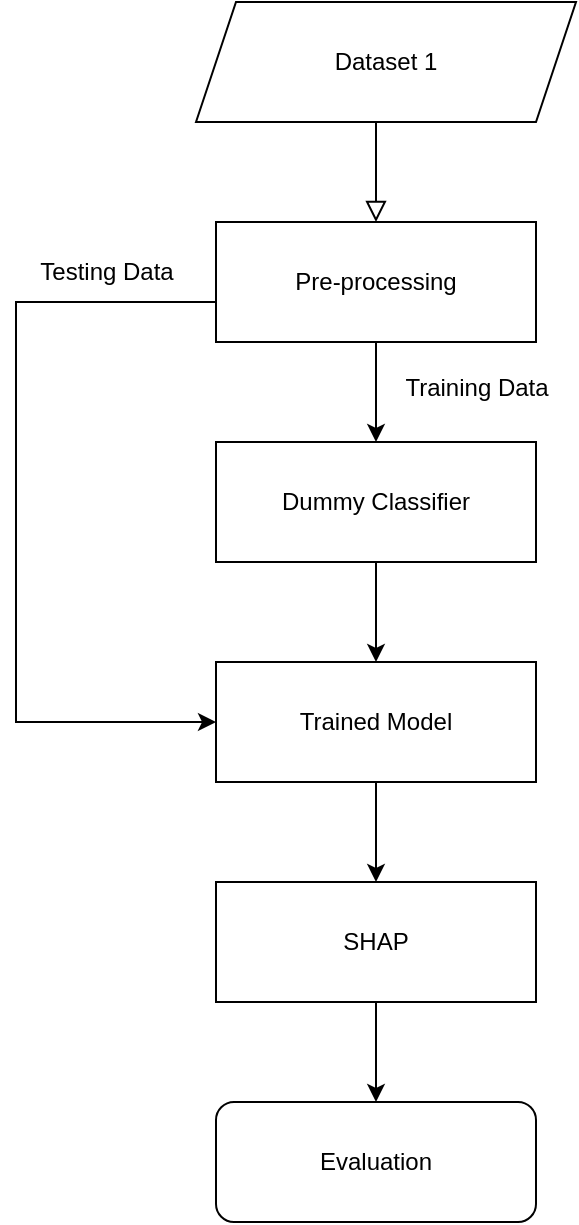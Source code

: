 <mxfile version="24.1.0" type="github">
  <diagram id="C5RBs43oDa-KdzZeNtuy" name="Page-1">
    <mxGraphModel dx="792" dy="1103" grid="1" gridSize="10" guides="1" tooltips="1" connect="1" arrows="1" fold="1" page="1" pageScale="1" pageWidth="827" pageHeight="1169" math="0" shadow="0">
      <root>
        <mxCell id="WIyWlLk6GJQsqaUBKTNV-0" />
        <mxCell id="WIyWlLk6GJQsqaUBKTNV-1" parent="WIyWlLk6GJQsqaUBKTNV-0" />
        <mxCell id="WIyWlLk6GJQsqaUBKTNV-2" value="" style="rounded=0;html=1;jettySize=auto;orthogonalLoop=1;fontSize=11;endArrow=block;endFill=0;endSize=8;strokeWidth=1;shadow=0;labelBackgroundColor=none;edgeStyle=orthogonalEdgeStyle;" parent="WIyWlLk6GJQsqaUBKTNV-1" edge="1">
          <mxGeometry relative="1" as="geometry">
            <mxPoint x="220" y="120" as="sourcePoint" />
            <mxPoint x="220" y="170" as="targetPoint" />
          </mxGeometry>
        </mxCell>
        <mxCell id="BXQLJwWtu8Fp-hCqg6cI-0" value="Dataset 1" style="shape=parallelogram;perimeter=parallelogramPerimeter;whiteSpace=wrap;html=1;fixedSize=1;" vertex="1" parent="WIyWlLk6GJQsqaUBKTNV-1">
          <mxGeometry x="130" y="60" width="190" height="60" as="geometry" />
        </mxCell>
        <mxCell id="BXQLJwWtu8Fp-hCqg6cI-3" style="edgeStyle=orthogonalEdgeStyle;rounded=0;orthogonalLoop=1;jettySize=auto;html=1;entryX=0.5;entryY=0;entryDx=0;entryDy=0;" edge="1" parent="WIyWlLk6GJQsqaUBKTNV-1" source="BXQLJwWtu8Fp-hCqg6cI-1" target="BXQLJwWtu8Fp-hCqg6cI-4">
          <mxGeometry relative="1" as="geometry">
            <mxPoint x="220" y="290" as="targetPoint" />
          </mxGeometry>
        </mxCell>
        <mxCell id="BXQLJwWtu8Fp-hCqg6cI-11" style="edgeStyle=orthogonalEdgeStyle;rounded=0;orthogonalLoop=1;jettySize=auto;html=1;entryX=0;entryY=0.5;entryDx=0;entryDy=0;" edge="1" parent="WIyWlLk6GJQsqaUBKTNV-1" target="BXQLJwWtu8Fp-hCqg6cI-8">
          <mxGeometry relative="1" as="geometry">
            <mxPoint x="80" y="400" as="targetPoint" />
            <mxPoint x="160" y="210" as="sourcePoint" />
            <Array as="points">
              <mxPoint x="40" y="210" />
              <mxPoint x="40" y="420" />
            </Array>
          </mxGeometry>
        </mxCell>
        <mxCell id="BXQLJwWtu8Fp-hCqg6cI-1" value="Pre-processing" style="rounded=0;whiteSpace=wrap;html=1;" vertex="1" parent="WIyWlLk6GJQsqaUBKTNV-1">
          <mxGeometry x="140" y="170" width="160" height="60" as="geometry" />
        </mxCell>
        <mxCell id="BXQLJwWtu8Fp-hCqg6cI-9" style="edgeStyle=orthogonalEdgeStyle;rounded=0;orthogonalLoop=1;jettySize=auto;html=1;exitX=0.5;exitY=1;exitDx=0;exitDy=0;entryX=0.5;entryY=0;entryDx=0;entryDy=0;" edge="1" parent="WIyWlLk6GJQsqaUBKTNV-1" source="BXQLJwWtu8Fp-hCqg6cI-4" target="BXQLJwWtu8Fp-hCqg6cI-8">
          <mxGeometry relative="1" as="geometry" />
        </mxCell>
        <mxCell id="BXQLJwWtu8Fp-hCqg6cI-4" value="Dummy&amp;nbsp;&lt;span style=&quot;background-color: initial;&quot;&gt;Classifier&lt;/span&gt;" style="rounded=0;whiteSpace=wrap;html=1;" vertex="1" parent="WIyWlLk6GJQsqaUBKTNV-1">
          <mxGeometry x="140" y="280" width="160" height="60" as="geometry" />
        </mxCell>
        <mxCell id="BXQLJwWtu8Fp-hCqg6cI-5" value="Training Data" style="text;html=1;align=center;verticalAlign=middle;resizable=0;points=[];autosize=1;strokeColor=none;fillColor=none;" vertex="1" parent="WIyWlLk6GJQsqaUBKTNV-1">
          <mxGeometry x="220" y="238" width="100" height="30" as="geometry" />
        </mxCell>
        <mxCell id="BXQLJwWtu8Fp-hCqg6cI-15" style="edgeStyle=orthogonalEdgeStyle;rounded=0;orthogonalLoop=1;jettySize=auto;html=1;exitX=0.5;exitY=1;exitDx=0;exitDy=0;entryX=0.5;entryY=0;entryDx=0;entryDy=0;" edge="1" parent="WIyWlLk6GJQsqaUBKTNV-1" source="BXQLJwWtu8Fp-hCqg6cI-8" target="BXQLJwWtu8Fp-hCqg6cI-14">
          <mxGeometry relative="1" as="geometry" />
        </mxCell>
        <mxCell id="BXQLJwWtu8Fp-hCqg6cI-8" value="Trained Model" style="rounded=0;whiteSpace=wrap;html=1;" vertex="1" parent="WIyWlLk6GJQsqaUBKTNV-1">
          <mxGeometry x="140" y="390" width="160" height="60" as="geometry" />
        </mxCell>
        <mxCell id="BXQLJwWtu8Fp-hCqg6cI-13" value="Testing Data" style="text;html=1;align=center;verticalAlign=middle;resizable=0;points=[];autosize=1;strokeColor=none;fillColor=none;" vertex="1" parent="WIyWlLk6GJQsqaUBKTNV-1">
          <mxGeometry x="40" y="180" width="90" height="30" as="geometry" />
        </mxCell>
        <mxCell id="BXQLJwWtu8Fp-hCqg6cI-17" style="edgeStyle=orthogonalEdgeStyle;rounded=0;orthogonalLoop=1;jettySize=auto;html=1;entryX=0.5;entryY=0;entryDx=0;entryDy=0;" edge="1" parent="WIyWlLk6GJQsqaUBKTNV-1" source="BXQLJwWtu8Fp-hCqg6cI-14" target="BXQLJwWtu8Fp-hCqg6cI-16">
          <mxGeometry relative="1" as="geometry" />
        </mxCell>
        <mxCell id="BXQLJwWtu8Fp-hCqg6cI-14" value="SHAP" style="rounded=0;whiteSpace=wrap;html=1;" vertex="1" parent="WIyWlLk6GJQsqaUBKTNV-1">
          <mxGeometry x="140" y="500" width="160" height="60" as="geometry" />
        </mxCell>
        <mxCell id="BXQLJwWtu8Fp-hCqg6cI-16" value="Evaluation" style="rounded=1;whiteSpace=wrap;html=1;" vertex="1" parent="WIyWlLk6GJQsqaUBKTNV-1">
          <mxGeometry x="140" y="610" width="160" height="60" as="geometry" />
        </mxCell>
      </root>
    </mxGraphModel>
  </diagram>
</mxfile>
